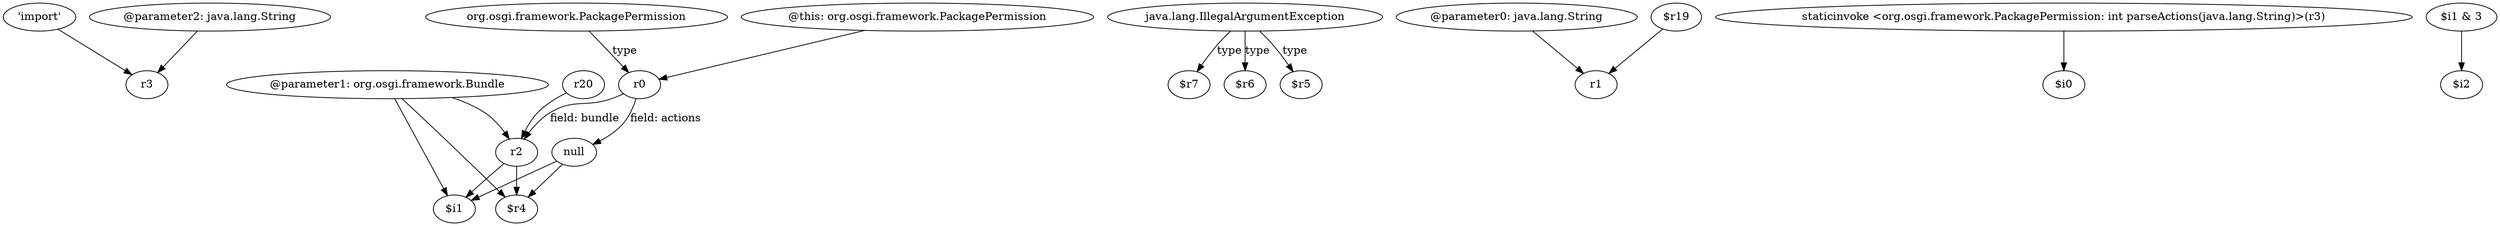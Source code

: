 digraph g {
0[label="'import'"]
1[label="r3"]
0->1[label=""]
2[label="null"]
3[label="$i1"]
2->3[label=""]
4[label="$r4"]
2->4[label=""]
5[label="r0"]
5->2[label="field: actions"]
6[label="@parameter1: org.osgi.framework.Bundle"]
7[label="r2"]
6->7[label=""]
8[label="java.lang.IllegalArgumentException"]
9[label="$r7"]
8->9[label="type"]
10[label="r20"]
10->7[label=""]
7->3[label=""]
11[label="@parameter0: java.lang.String"]
12[label="r1"]
11->12[label=""]
13[label="staticinvoke <org.osgi.framework.PackagePermission: int parseActions(java.lang.String)>(r3)"]
14[label="$i0"]
13->14[label=""]
7->4[label=""]
15[label="$i1 & 3"]
16[label="$i2"]
15->16[label=""]
5->7[label="field: bundle"]
17[label="org.osgi.framework.PackagePermission"]
17->5[label="type"]
6->4[label=""]
6->3[label=""]
18[label="$r19"]
18->12[label=""]
19[label="$r6"]
8->19[label="type"]
20[label="@this: org.osgi.framework.PackagePermission"]
20->5[label=""]
21[label="@parameter2: java.lang.String"]
21->1[label=""]
22[label="$r5"]
8->22[label="type"]
}